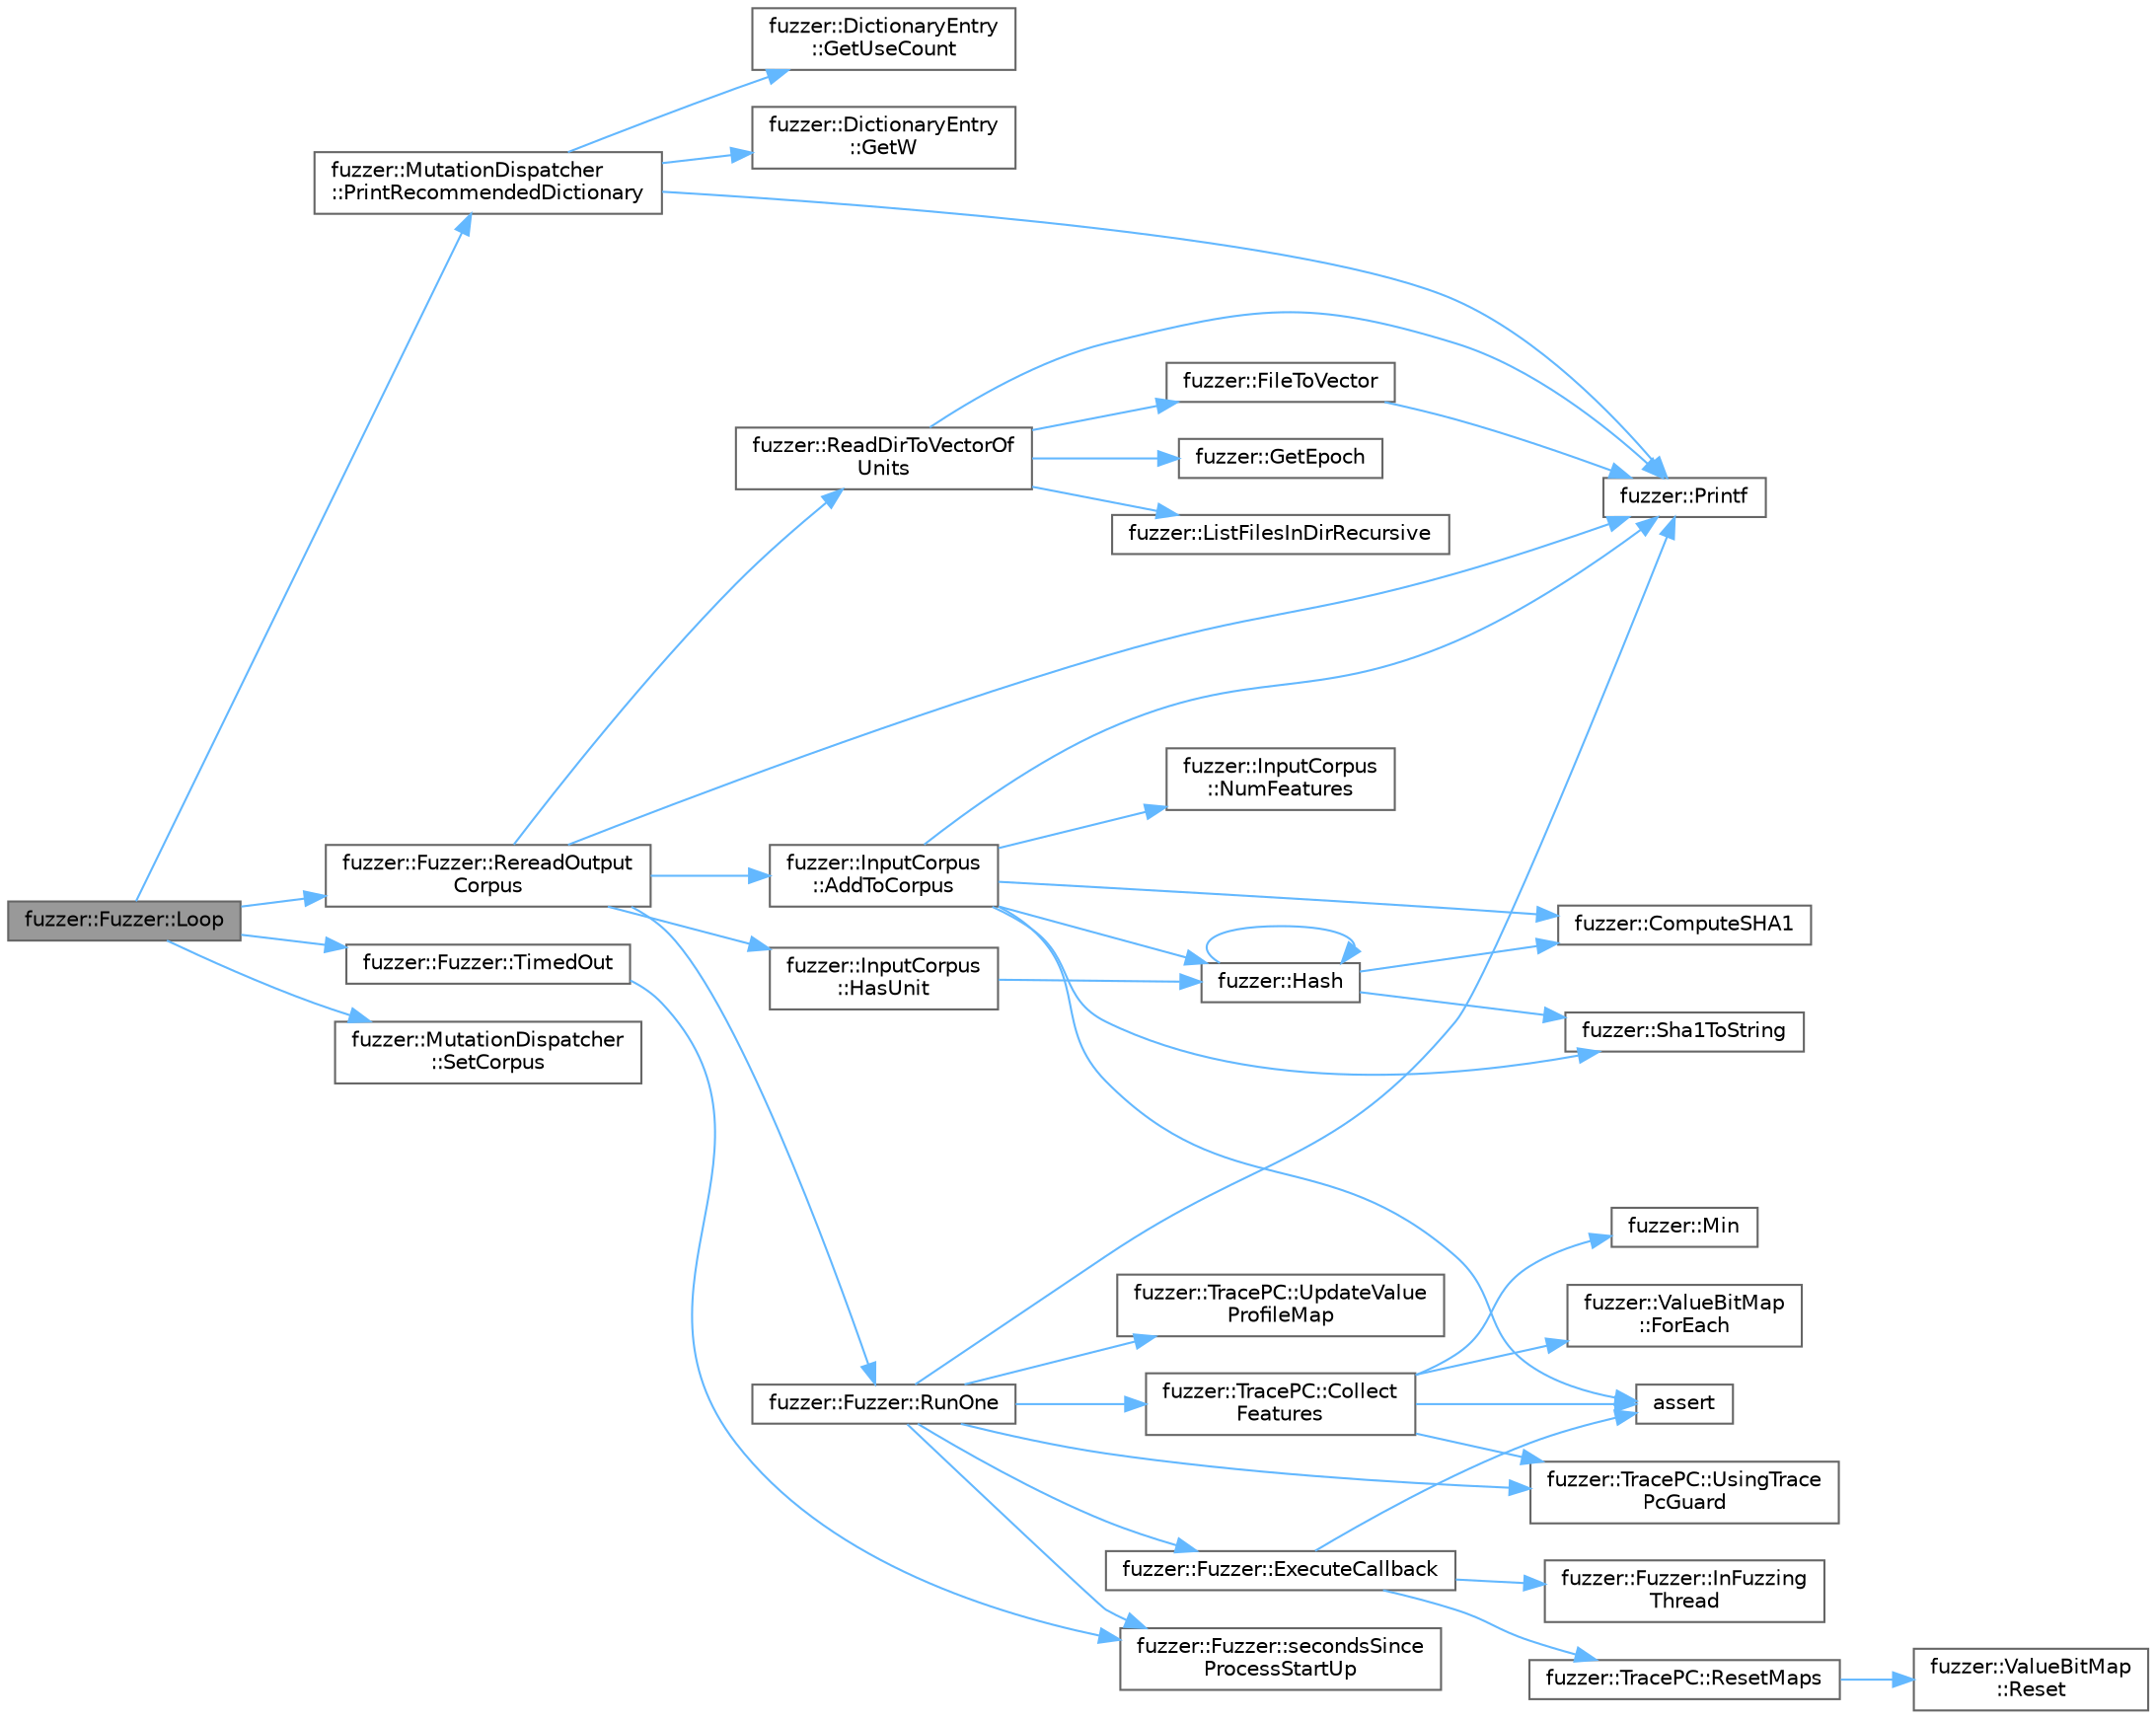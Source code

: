 digraph "fuzzer::Fuzzer::Loop"
{
 // LATEX_PDF_SIZE
  bgcolor="transparent";
  edge [fontname=Helvetica,fontsize=10,labelfontname=Helvetica,labelfontsize=10];
  node [fontname=Helvetica,fontsize=10,shape=box,height=0.2,width=0.4];
  rankdir="LR";
  Node1 [id="Node000001",label="fuzzer::Fuzzer::Loop",height=0.2,width=0.4,color="gray40", fillcolor="grey60", style="filled", fontcolor="black",tooltip=" "];
  Node1 -> Node2 [id="edge1_Node000001_Node000002",color="steelblue1",style="solid",tooltip=" "];
  Node2 [id="Node000002",label="fuzzer::MutationDispatcher\l::PrintRecommendedDictionary",height=0.2,width=0.4,color="grey40", fillcolor="white", style="filled",URL="$classfuzzer_1_1_mutation_dispatcher.html#a2846a7899fa59000aeaf909b8174f6a9",tooltip=" "];
  Node2 -> Node3 [id="edge2_Node000002_Node000003",color="steelblue1",style="solid",tooltip=" "];
  Node3 [id="Node000003",label="fuzzer::DictionaryEntry\l::GetUseCount",height=0.2,width=0.4,color="grey40", fillcolor="white", style="filled",URL="$classfuzzer_1_1_dictionary_entry.html#a92db3fde5416ecd216bf96628db4382a",tooltip=" "];
  Node2 -> Node4 [id="edge3_Node000002_Node000004",color="steelblue1",style="solid",tooltip=" "];
  Node4 [id="Node000004",label="fuzzer::DictionaryEntry\l::GetW",height=0.2,width=0.4,color="grey40", fillcolor="white", style="filled",URL="$classfuzzer_1_1_dictionary_entry.html#ab558eebaa898b41de86f4ce8aa4112e8",tooltip=" "];
  Node2 -> Node5 [id="edge4_Node000002_Node000005",color="steelblue1",style="solid",tooltip=" "];
  Node5 [id="Node000005",label="fuzzer::Printf",height=0.2,width=0.4,color="grey40", fillcolor="white", style="filled",URL="$namespacefuzzer.html#afab785891fdb74f8fd33bca421bde935",tooltip=" "];
  Node1 -> Node6 [id="edge5_Node000001_Node000006",color="steelblue1",style="solid",tooltip=" "];
  Node6 [id="Node000006",label="fuzzer::Fuzzer::RereadOutput\lCorpus",height=0.2,width=0.4,color="grey40", fillcolor="white", style="filled",URL="$classfuzzer_1_1_fuzzer.html#a44506dc46253928eb73397091d6c4c32",tooltip=" "];
  Node6 -> Node7 [id="edge6_Node000006_Node000007",color="steelblue1",style="solid",tooltip=" "];
  Node7 [id="Node000007",label="fuzzer::InputCorpus\l::AddToCorpus",height=0.2,width=0.4,color="grey40", fillcolor="white", style="filled",URL="$classfuzzer_1_1_input_corpus.html#ac90b42d22754fcd60b9cb67f92ee4995",tooltip=" "];
  Node7 -> Node8 [id="edge7_Node000007_Node000008",color="steelblue1",style="solid",tooltip=" "];
  Node8 [id="Node000008",label="assert",height=0.2,width=0.4,color="grey40", fillcolor="white", style="filled",URL="$_fuzzer_trace_p_c_8cpp.html#aa099297e8e2ed3ff1bcc3de3ff413238",tooltip=" "];
  Node7 -> Node9 [id="edge8_Node000007_Node000009",color="steelblue1",style="solid",tooltip=" "];
  Node9 [id="Node000009",label="fuzzer::ComputeSHA1",height=0.2,width=0.4,color="grey40", fillcolor="white", style="filled",URL="$namespacefuzzer.html#a315b24f5436223321f5dd87f04ad90fc",tooltip=" "];
  Node7 -> Node10 [id="edge9_Node000007_Node000010",color="steelblue1",style="solid",tooltip=" "];
  Node10 [id="Node000010",label="fuzzer::Hash",height=0.2,width=0.4,color="grey40", fillcolor="white", style="filled",URL="$namespacefuzzer.html#abebfdee7cc880967073a09d61e12e182",tooltip=" "];
  Node10 -> Node9 [id="edge10_Node000010_Node000009",color="steelblue1",style="solid",tooltip=" "];
  Node10 -> Node10 [id="edge11_Node000010_Node000010",color="steelblue1",style="solid",tooltip=" "];
  Node10 -> Node11 [id="edge12_Node000010_Node000011",color="steelblue1",style="solid",tooltip=" "];
  Node11 [id="Node000011",label="fuzzer::Sha1ToString",height=0.2,width=0.4,color="grey40", fillcolor="white", style="filled",URL="$namespacefuzzer.html#af169a5e81c6e590e4240ccfbb84b8b6a",tooltip=" "];
  Node7 -> Node12 [id="edge13_Node000007_Node000012",color="steelblue1",style="solid",tooltip=" "];
  Node12 [id="Node000012",label="fuzzer::InputCorpus\l::NumFeatures",height=0.2,width=0.4,color="grey40", fillcolor="white", style="filled",URL="$classfuzzer_1_1_input_corpus.html#a9c696dfbff62d817a51d74cb0cae17fa",tooltip=" "];
  Node7 -> Node5 [id="edge14_Node000007_Node000005",color="steelblue1",style="solid",tooltip=" "];
  Node7 -> Node11 [id="edge15_Node000007_Node000011",color="steelblue1",style="solid",tooltip=" "];
  Node6 -> Node13 [id="edge16_Node000006_Node000013",color="steelblue1",style="solid",tooltip=" "];
  Node13 [id="Node000013",label="fuzzer::InputCorpus\l::HasUnit",height=0.2,width=0.4,color="grey40", fillcolor="white", style="filled",URL="$classfuzzer_1_1_input_corpus.html#a3c108aa07e1cd4ea35bb96af686dab44",tooltip=" "];
  Node13 -> Node10 [id="edge17_Node000013_Node000010",color="steelblue1",style="solid",tooltip=" "];
  Node6 -> Node5 [id="edge18_Node000006_Node000005",color="steelblue1",style="solid",tooltip=" "];
  Node6 -> Node14 [id="edge19_Node000006_Node000014",color="steelblue1",style="solid",tooltip=" "];
  Node14 [id="Node000014",label="fuzzer::ReadDirToVectorOf\lUnits",height=0.2,width=0.4,color="grey40", fillcolor="white", style="filled",URL="$namespacefuzzer.html#aa656896c760e996b44c0a0299c2ee250",tooltip=" "];
  Node14 -> Node15 [id="edge20_Node000014_Node000015",color="steelblue1",style="solid",tooltip=" "];
  Node15 [id="Node000015",label="fuzzer::FileToVector",height=0.2,width=0.4,color="grey40", fillcolor="white", style="filled",URL="$namespacefuzzer.html#ad0d32f18af1b62563991edc4642a6fa0",tooltip=" "];
  Node15 -> Node5 [id="edge21_Node000015_Node000005",color="steelblue1",style="solid",tooltip=" "];
  Node14 -> Node16 [id="edge22_Node000014_Node000016",color="steelblue1",style="solid",tooltip=" "];
  Node16 [id="Node000016",label="fuzzer::GetEpoch",height=0.2,width=0.4,color="grey40", fillcolor="white", style="filled",URL="$namespacefuzzer.html#abb0a4d30f608e64c47fb571fccbb67e6",tooltip=" "];
  Node14 -> Node17 [id="edge23_Node000014_Node000017",color="steelblue1",style="solid",tooltip=" "];
  Node17 [id="Node000017",label="fuzzer::ListFilesInDirRecursive",height=0.2,width=0.4,color="grey40", fillcolor="white", style="filled",URL="$namespacefuzzer.html#a9d580ac8512c7e2987ca2193ee678dd2",tooltip=" "];
  Node14 -> Node5 [id="edge24_Node000014_Node000005",color="steelblue1",style="solid",tooltip=" "];
  Node6 -> Node18 [id="edge25_Node000006_Node000018",color="steelblue1",style="solid",tooltip=" "];
  Node18 [id="Node000018",label="fuzzer::Fuzzer::RunOne",height=0.2,width=0.4,color="grey40", fillcolor="white", style="filled",URL="$classfuzzer_1_1_fuzzer.html#a89cb175e3dd6b4e14beb716a8a64f10c",tooltip=" "];
  Node18 -> Node19 [id="edge26_Node000018_Node000019",color="steelblue1",style="solid",tooltip=" "];
  Node19 [id="Node000019",label="fuzzer::TracePC::Collect\lFeatures",height=0.2,width=0.4,color="grey40", fillcolor="white", style="filled",URL="$classfuzzer_1_1_trace_p_c.html#a55ed957cdbb049a9e2d5bb4fb9455d79",tooltip=" "];
  Node19 -> Node8 [id="edge27_Node000019_Node000008",color="steelblue1",style="solid",tooltip=" "];
  Node19 -> Node20 [id="edge28_Node000019_Node000020",color="steelblue1",style="solid",tooltip=" "];
  Node20 [id="Node000020",label="fuzzer::ValueBitMap\l::ForEach",height=0.2,width=0.4,color="grey40", fillcolor="white", style="filled",URL="$structfuzzer_1_1_value_bit_map.html#a152e13d2af4b78d639e4225f2dd2f040",tooltip=" "];
  Node19 -> Node21 [id="edge29_Node000019_Node000021",color="steelblue1",style="solid",tooltip=" "];
  Node21 [id="Node000021",label="fuzzer::Min",height=0.2,width=0.4,color="grey40", fillcolor="white", style="filled",URL="$namespacefuzzer.html#a5d55e117eab080df334785a11032f9a1",tooltip=" "];
  Node19 -> Node22 [id="edge30_Node000019_Node000022",color="steelblue1",style="solid",tooltip=" "];
  Node22 [id="Node000022",label="fuzzer::TracePC::UsingTrace\lPcGuard",height=0.2,width=0.4,color="grey40", fillcolor="white", style="filled",URL="$classfuzzer_1_1_trace_p_c.html#a29a541c6620ce8b571bc0657205134e6",tooltip=" "];
  Node18 -> Node23 [id="edge31_Node000018_Node000023",color="steelblue1",style="solid",tooltip=" "];
  Node23 [id="Node000023",label="fuzzer::Fuzzer::ExecuteCallback",height=0.2,width=0.4,color="grey40", fillcolor="white", style="filled",URL="$classfuzzer_1_1_fuzzer.html#a5a299bed53a0c2d2ffd6557c173f7e40",tooltip=" "];
  Node23 -> Node8 [id="edge32_Node000023_Node000008",color="steelblue1",style="solid",tooltip=" "];
  Node23 -> Node24 [id="edge33_Node000023_Node000024",color="steelblue1",style="solid",tooltip=" "];
  Node24 [id="Node000024",label="fuzzer::Fuzzer::InFuzzing\lThread",height=0.2,width=0.4,color="grey40", fillcolor="white", style="filled",URL="$classfuzzer_1_1_fuzzer.html#a6b8043b43eaa243299df6d64ba8413b6",tooltip=" "];
  Node23 -> Node25 [id="edge34_Node000023_Node000025",color="steelblue1",style="solid",tooltip=" "];
  Node25 [id="Node000025",label="fuzzer::TracePC::ResetMaps",height=0.2,width=0.4,color="grey40", fillcolor="white", style="filled",URL="$classfuzzer_1_1_trace_p_c.html#ab843236d692511688e9d754f926de962",tooltip=" "];
  Node25 -> Node26 [id="edge35_Node000025_Node000026",color="steelblue1",style="solid",tooltip=" "];
  Node26 [id="Node000026",label="fuzzer::ValueBitMap\l::Reset",height=0.2,width=0.4,color="grey40", fillcolor="white", style="filled",URL="$structfuzzer_1_1_value_bit_map.html#a7e0a77c4c7b3631b136ea7f2d3f6ceaf",tooltip=" "];
  Node18 -> Node5 [id="edge36_Node000018_Node000005",color="steelblue1",style="solid",tooltip=" "];
  Node18 -> Node27 [id="edge37_Node000018_Node000027",color="steelblue1",style="solid",tooltip=" "];
  Node27 [id="Node000027",label="fuzzer::Fuzzer::secondsSince\lProcessStartUp",height=0.2,width=0.4,color="grey40", fillcolor="white", style="filled",URL="$classfuzzer_1_1_fuzzer.html#a71ac55e6fdd0979496a9c65f99fe33c5",tooltip=" "];
  Node18 -> Node28 [id="edge38_Node000018_Node000028",color="steelblue1",style="solid",tooltip=" "];
  Node28 [id="Node000028",label="fuzzer::TracePC::UpdateValue\lProfileMap",height=0.2,width=0.4,color="grey40", fillcolor="white", style="filled",URL="$classfuzzer_1_1_trace_p_c.html#a0b16b7fef77ffd1f2db211cbf79120cc",tooltip=" "];
  Node18 -> Node22 [id="edge39_Node000018_Node000022",color="steelblue1",style="solid",tooltip=" "];
  Node1 -> Node29 [id="edge40_Node000001_Node000029",color="steelblue1",style="solid",tooltip=" "];
  Node29 [id="Node000029",label="fuzzer::MutationDispatcher\l::SetCorpus",height=0.2,width=0.4,color="grey40", fillcolor="white", style="filled",URL="$classfuzzer_1_1_mutation_dispatcher.html#ab60a358f47caa871d33dd92dc5d1cd7b",tooltip=" "];
  Node1 -> Node30 [id="edge41_Node000001_Node000030",color="steelblue1",style="solid",tooltip=" "];
  Node30 [id="Node000030",label="fuzzer::Fuzzer::TimedOut",height=0.2,width=0.4,color="grey40", fillcolor="white", style="filled",URL="$classfuzzer_1_1_fuzzer.html#acde1eccc2e342f62136ab3531b2b5630",tooltip=" "];
  Node30 -> Node27 [id="edge42_Node000030_Node000027",color="steelblue1",style="solid",tooltip=" "];
}
